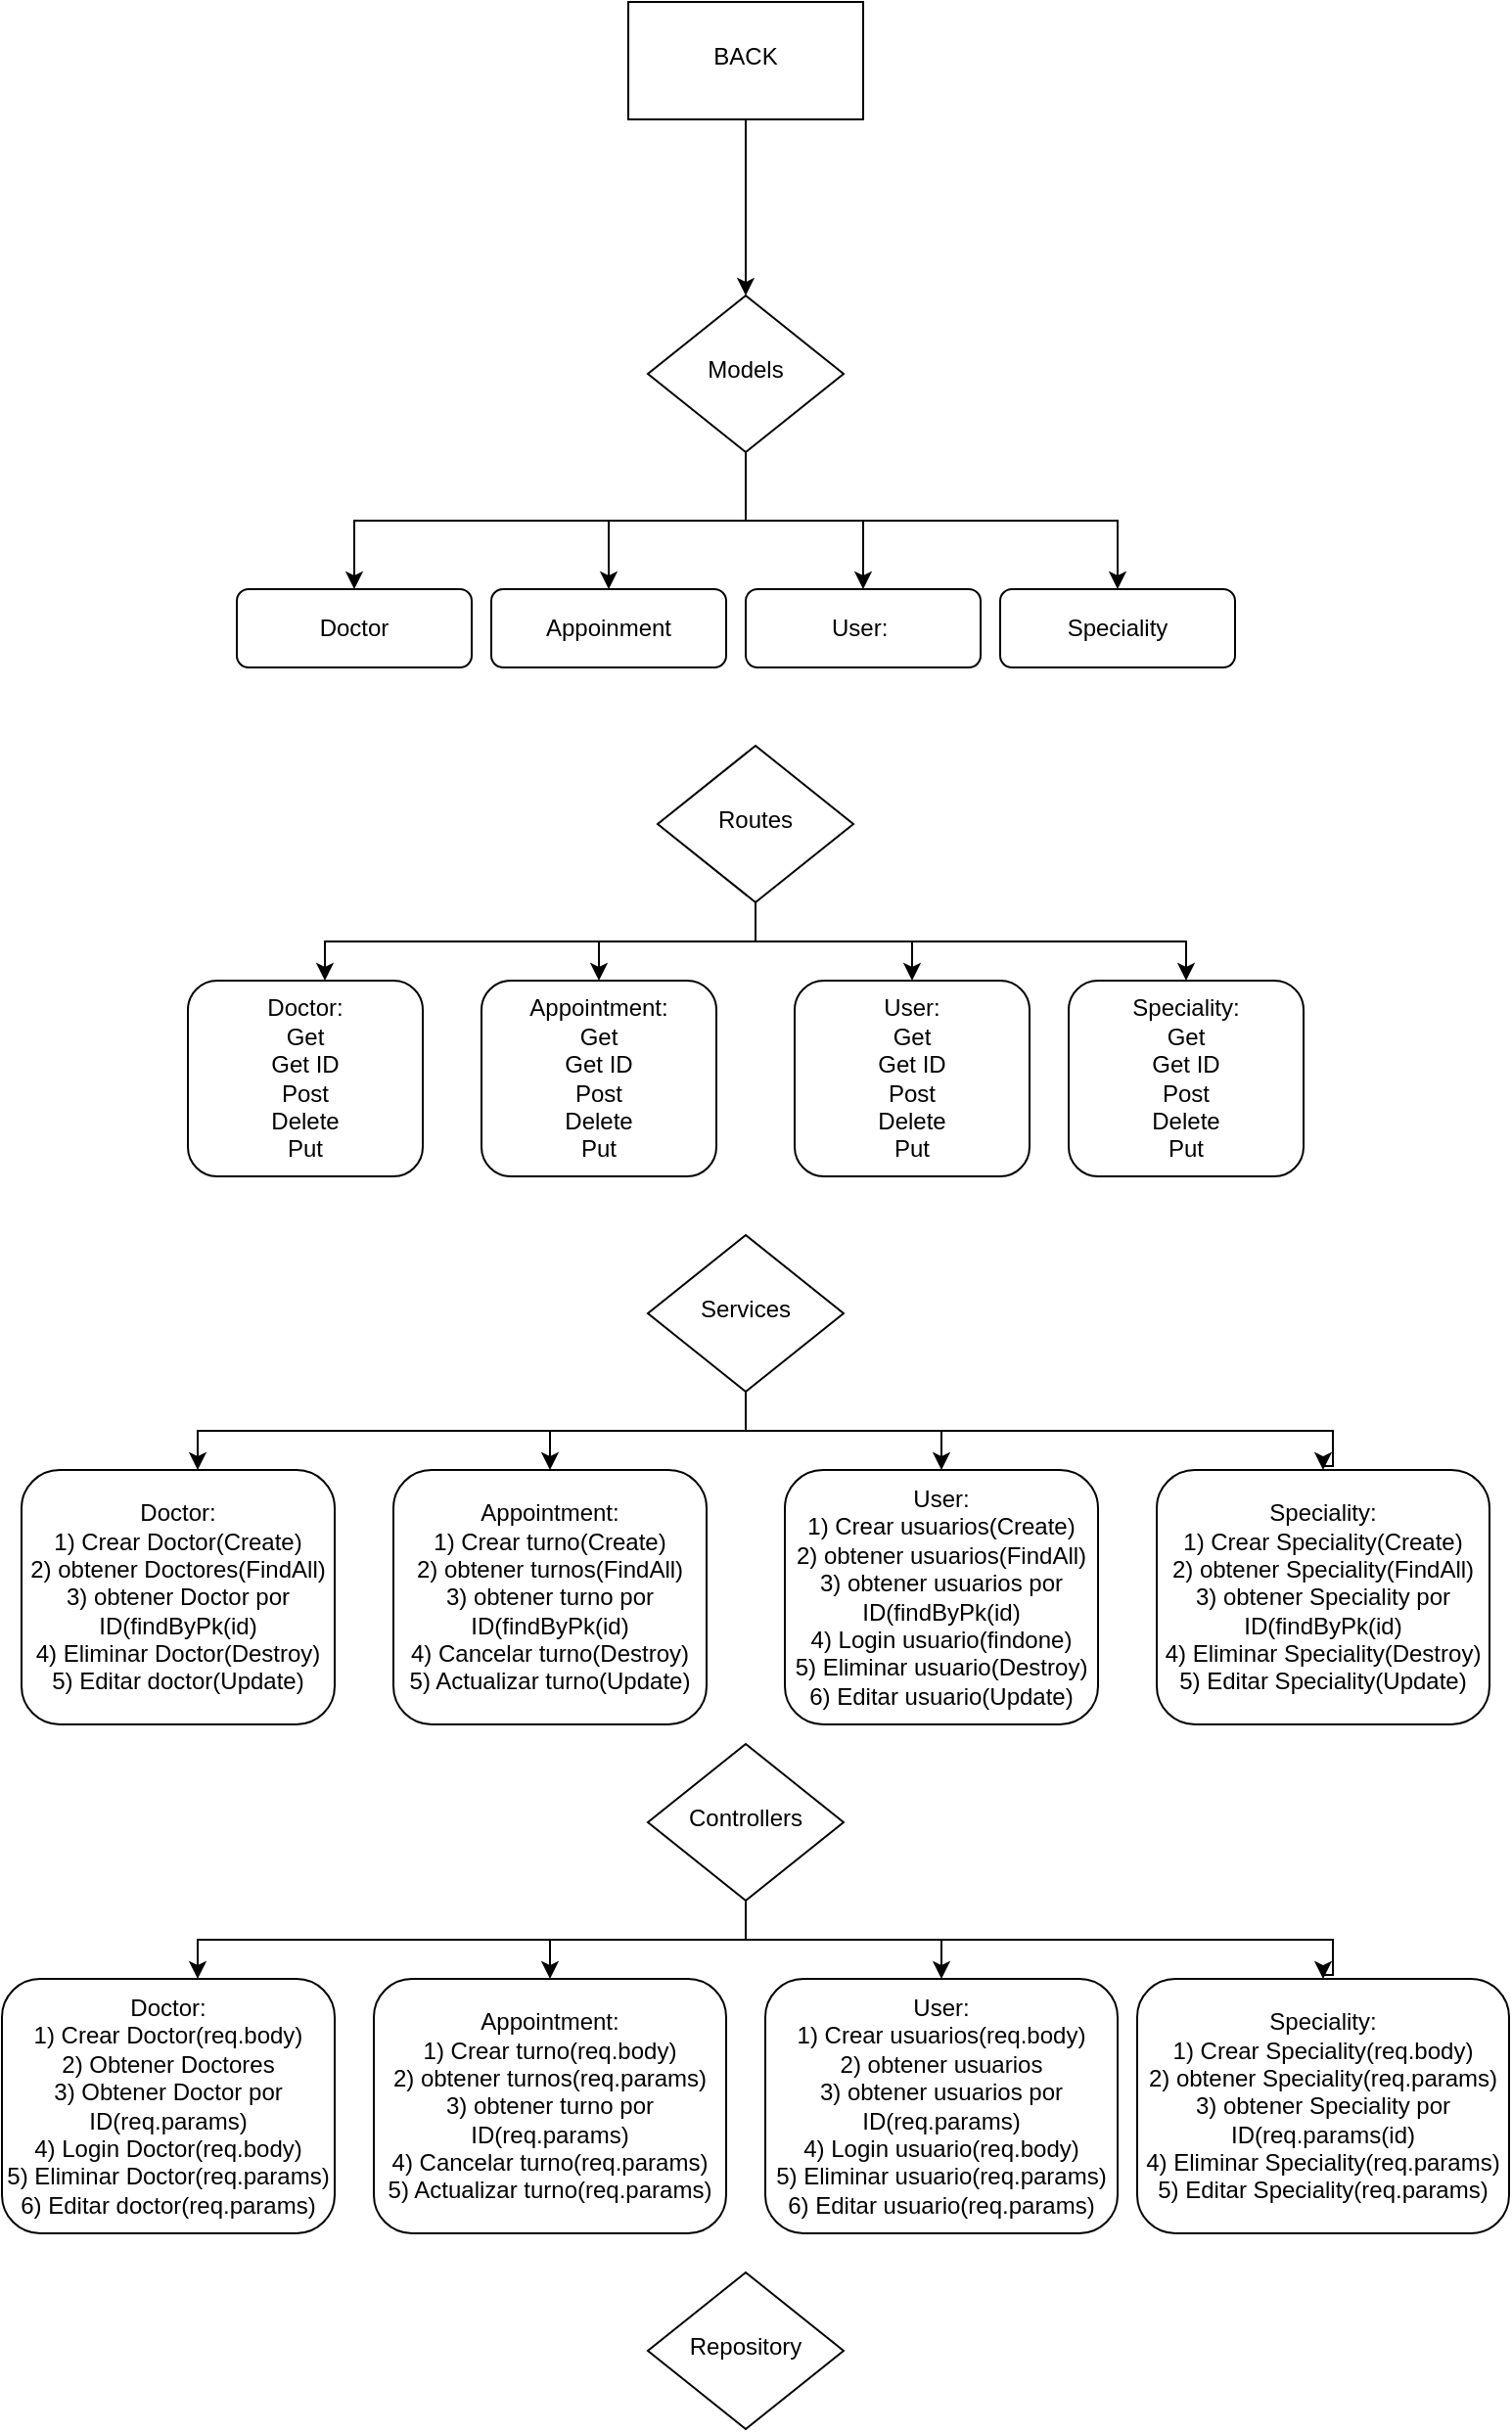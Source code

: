 <mxfile version="24.2.8" type="github">
  <diagram id="C5RBs43oDa-KdzZeNtuy" name="Page-1">
    <mxGraphModel dx="880" dy="1637" grid="1" gridSize="10" guides="1" tooltips="1" connect="1" arrows="1" fold="1" page="1" pageScale="1" pageWidth="827" pageHeight="1169" math="0" shadow="0">
      <root>
        <mxCell id="WIyWlLk6GJQsqaUBKTNV-0" />
        <mxCell id="WIyWlLk6GJQsqaUBKTNV-1" parent="WIyWlLk6GJQsqaUBKTNV-0" />
        <mxCell id="WIyWlLk6GJQsqaUBKTNV-3" value="Appoinment" style="rounded=1;whiteSpace=wrap;html=1;fontSize=12;glass=0;strokeWidth=1;shadow=0;" parent="WIyWlLk6GJQsqaUBKTNV-1" vertex="1">
          <mxGeometry x="270" y="170" width="120" height="40" as="geometry" />
        </mxCell>
        <mxCell id="VbyRztVG5FkuEBrkz8MD-3" style="edgeStyle=orthogonalEdgeStyle;rounded=0;orthogonalLoop=1;jettySize=auto;html=1;entryX=0.5;entryY=0;entryDx=0;entryDy=0;" edge="1" parent="WIyWlLk6GJQsqaUBKTNV-1" source="WIyWlLk6GJQsqaUBKTNV-6" target="WIyWlLk6GJQsqaUBKTNV-3">
          <mxGeometry relative="1" as="geometry" />
        </mxCell>
        <mxCell id="VbyRztVG5FkuEBrkz8MD-8" style="edgeStyle=orthogonalEdgeStyle;rounded=0;orthogonalLoop=1;jettySize=auto;html=1;" edge="1" parent="WIyWlLk6GJQsqaUBKTNV-1" source="WIyWlLk6GJQsqaUBKTNV-6" target="WIyWlLk6GJQsqaUBKTNV-11">
          <mxGeometry relative="1" as="geometry" />
        </mxCell>
        <mxCell id="VbyRztVG5FkuEBrkz8MD-11" style="edgeStyle=orthogonalEdgeStyle;rounded=0;orthogonalLoop=1;jettySize=auto;html=1;" edge="1" parent="WIyWlLk6GJQsqaUBKTNV-1" source="WIyWlLk6GJQsqaUBKTNV-6" target="VbyRztVG5FkuEBrkz8MD-6">
          <mxGeometry relative="1" as="geometry">
            <Array as="points">
              <mxPoint x="400" y="135" />
              <mxPoint x="590" y="135" />
            </Array>
          </mxGeometry>
        </mxCell>
        <mxCell id="WIyWlLk6GJQsqaUBKTNV-6" value="Models" style="rhombus;whiteSpace=wrap;html=1;shadow=0;fontFamily=Helvetica;fontSize=12;align=center;strokeWidth=1;spacing=6;spacingTop=-4;" parent="WIyWlLk6GJQsqaUBKTNV-1" vertex="1">
          <mxGeometry x="350" y="20" width="100" height="80" as="geometry" />
        </mxCell>
        <mxCell id="WIyWlLk6GJQsqaUBKTNV-7" value="Doctor" style="rounded=1;whiteSpace=wrap;html=1;fontSize=12;glass=0;strokeWidth=1;shadow=0;" parent="WIyWlLk6GJQsqaUBKTNV-1" vertex="1">
          <mxGeometry x="140" y="170" width="120" height="40" as="geometry" />
        </mxCell>
        <mxCell id="WIyWlLk6GJQsqaUBKTNV-11" value="User:&amp;nbsp;" style="rounded=1;whiteSpace=wrap;html=1;fontSize=12;glass=0;strokeWidth=1;shadow=0;" parent="WIyWlLk6GJQsqaUBKTNV-1" vertex="1">
          <mxGeometry x="400" y="170" width="120" height="40" as="geometry" />
        </mxCell>
        <mxCell id="VbyRztVG5FkuEBrkz8MD-6" value="Speciality" style="rounded=1;whiteSpace=wrap;html=1;fontSize=12;glass=0;strokeWidth=1;shadow=0;" vertex="1" parent="WIyWlLk6GJQsqaUBKTNV-1">
          <mxGeometry x="530" y="170" width="120" height="40" as="geometry" />
        </mxCell>
        <mxCell id="VbyRztVG5FkuEBrkz8MD-10" style="edgeStyle=orthogonalEdgeStyle;rounded=0;orthogonalLoop=1;jettySize=auto;html=1;" edge="1" parent="WIyWlLk6GJQsqaUBKTNV-1" source="WIyWlLk6GJQsqaUBKTNV-6" target="WIyWlLk6GJQsqaUBKTNV-7">
          <mxGeometry relative="1" as="geometry">
            <Array as="points">
              <mxPoint x="400" y="135" />
              <mxPoint x="200" y="135" />
            </Array>
          </mxGeometry>
        </mxCell>
        <mxCell id="VbyRztVG5FkuEBrkz8MD-16" style="edgeStyle=orthogonalEdgeStyle;rounded=0;orthogonalLoop=1;jettySize=auto;html=1;entryX=0.5;entryY=0;entryDx=0;entryDy=0;" edge="1" parent="WIyWlLk6GJQsqaUBKTNV-1" source="VbyRztVG5FkuEBrkz8MD-13" target="VbyRztVG5FkuEBrkz8MD-14">
          <mxGeometry relative="1" as="geometry" />
        </mxCell>
        <mxCell id="VbyRztVG5FkuEBrkz8MD-18" style="edgeStyle=orthogonalEdgeStyle;rounded=0;orthogonalLoop=1;jettySize=auto;html=1;" edge="1" parent="WIyWlLk6GJQsqaUBKTNV-1" source="VbyRztVG5FkuEBrkz8MD-13" target="VbyRztVG5FkuEBrkz8MD-17">
          <mxGeometry relative="1" as="geometry" />
        </mxCell>
        <mxCell id="VbyRztVG5FkuEBrkz8MD-13" value="Routes" style="rhombus;whiteSpace=wrap;html=1;shadow=0;fontFamily=Helvetica;fontSize=12;align=center;strokeWidth=1;spacing=6;spacingTop=-4;" vertex="1" parent="WIyWlLk6GJQsqaUBKTNV-1">
          <mxGeometry x="355" y="250" width="100" height="80" as="geometry" />
        </mxCell>
        <mxCell id="VbyRztVG5FkuEBrkz8MD-14" value="User:&lt;div&gt;Get&lt;/div&gt;&lt;div&gt;Get ID&lt;/div&gt;&lt;div&gt;Post&lt;/div&gt;&lt;div&gt;Delete&lt;/div&gt;&lt;div&gt;Put&lt;/div&gt;" style="rounded=1;whiteSpace=wrap;html=1;fontSize=12;glass=0;strokeWidth=1;shadow=0;" vertex="1" parent="WIyWlLk6GJQsqaUBKTNV-1">
          <mxGeometry x="425" y="370" width="120" height="100" as="geometry" />
        </mxCell>
        <mxCell id="VbyRztVG5FkuEBrkz8MD-17" value="Appointment:&lt;div&gt;Get&lt;/div&gt;&lt;div&gt;Get ID&lt;/div&gt;&lt;div&gt;Post&lt;/div&gt;&lt;div&gt;Delete&lt;/div&gt;&lt;div&gt;Put&lt;/div&gt;" style="rounded=1;whiteSpace=wrap;html=1;fontSize=12;glass=0;strokeWidth=1;shadow=0;" vertex="1" parent="WIyWlLk6GJQsqaUBKTNV-1">
          <mxGeometry x="265" y="370" width="120" height="100" as="geometry" />
        </mxCell>
        <mxCell id="VbyRztVG5FkuEBrkz8MD-19" value="Doctor:&lt;div&gt;Get&lt;/div&gt;&lt;div&gt;Get ID&lt;/div&gt;&lt;div&gt;Post&lt;/div&gt;&lt;div&gt;Delete&lt;/div&gt;&lt;div&gt;Put&lt;/div&gt;" style="rounded=1;whiteSpace=wrap;html=1;fontSize=12;glass=0;strokeWidth=1;shadow=0;" vertex="1" parent="WIyWlLk6GJQsqaUBKTNV-1">
          <mxGeometry x="115" y="370" width="120" height="100" as="geometry" />
        </mxCell>
        <mxCell id="VbyRztVG5FkuEBrkz8MD-20" value="Speciality:&lt;div&gt;&lt;span style=&quot;background-color: initial;&quot;&gt;Get&lt;/span&gt;&lt;br&gt;&lt;/div&gt;&lt;div&gt;Get ID&lt;/div&gt;&lt;div&gt;Post&lt;/div&gt;&lt;div&gt;Delete&lt;/div&gt;&lt;div&gt;Put&lt;/div&gt;" style="rounded=1;whiteSpace=wrap;html=1;fontSize=12;glass=0;strokeWidth=1;shadow=0;" vertex="1" parent="WIyWlLk6GJQsqaUBKTNV-1">
          <mxGeometry x="565" y="370" width="120" height="100" as="geometry" />
        </mxCell>
        <mxCell id="VbyRztVG5FkuEBrkz8MD-21" style="edgeStyle=orthogonalEdgeStyle;rounded=0;orthogonalLoop=1;jettySize=auto;html=1;" edge="1" parent="WIyWlLk6GJQsqaUBKTNV-1" source="VbyRztVG5FkuEBrkz8MD-13" target="VbyRztVG5FkuEBrkz8MD-20">
          <mxGeometry relative="1" as="geometry">
            <Array as="points">
              <mxPoint x="405" y="350" />
              <mxPoint x="625" y="350" />
            </Array>
          </mxGeometry>
        </mxCell>
        <mxCell id="VbyRztVG5FkuEBrkz8MD-22" style="edgeStyle=orthogonalEdgeStyle;rounded=0;orthogonalLoop=1;jettySize=auto;html=1;" edge="1" parent="WIyWlLk6GJQsqaUBKTNV-1" source="VbyRztVG5FkuEBrkz8MD-13" target="VbyRztVG5FkuEBrkz8MD-19">
          <mxGeometry relative="1" as="geometry">
            <Array as="points">
              <mxPoint x="405" y="350" />
              <mxPoint x="185" y="350" />
            </Array>
          </mxGeometry>
        </mxCell>
        <mxCell id="VbyRztVG5FkuEBrkz8MD-25" style="edgeStyle=orthogonalEdgeStyle;rounded=0;orthogonalLoop=1;jettySize=auto;html=1;entryX=0.5;entryY=0;entryDx=0;entryDy=0;" edge="1" parent="WIyWlLk6GJQsqaUBKTNV-1" source="VbyRztVG5FkuEBrkz8MD-23" target="VbyRztVG5FkuEBrkz8MD-24">
          <mxGeometry relative="1" as="geometry" />
        </mxCell>
        <mxCell id="VbyRztVG5FkuEBrkz8MD-27" style="edgeStyle=orthogonalEdgeStyle;rounded=0;orthogonalLoop=1;jettySize=auto;html=1;entryX=0.5;entryY=0;entryDx=0;entryDy=0;" edge="1" parent="WIyWlLk6GJQsqaUBKTNV-1" source="VbyRztVG5FkuEBrkz8MD-23" target="VbyRztVG5FkuEBrkz8MD-26">
          <mxGeometry relative="1" as="geometry" />
        </mxCell>
        <mxCell id="VbyRztVG5FkuEBrkz8MD-33" style="edgeStyle=orthogonalEdgeStyle;rounded=0;orthogonalLoop=1;jettySize=auto;html=1;" edge="1" parent="WIyWlLk6GJQsqaUBKTNV-1" source="VbyRztVG5FkuEBrkz8MD-23" target="VbyRztVG5FkuEBrkz8MD-28">
          <mxGeometry relative="1" as="geometry">
            <Array as="points">
              <mxPoint x="400" y="600" />
              <mxPoint x="120" y="600" />
            </Array>
          </mxGeometry>
        </mxCell>
        <mxCell id="VbyRztVG5FkuEBrkz8MD-23" value="Services" style="rhombus;whiteSpace=wrap;html=1;shadow=0;fontFamily=Helvetica;fontSize=12;align=center;strokeWidth=1;spacing=6;spacingTop=-4;" vertex="1" parent="WIyWlLk6GJQsqaUBKTNV-1">
          <mxGeometry x="350" y="500" width="100" height="80" as="geometry" />
        </mxCell>
        <mxCell id="VbyRztVG5FkuEBrkz8MD-24" value="User:&lt;div&gt;1) Crear usuarios(Create)&lt;/div&gt;&lt;div&gt;2) obtener usuarios(FindAll)&lt;/div&gt;&lt;div&gt;3) obtener usuarios por ID(findByPk(id)&lt;/div&gt;&lt;div&gt;4) Login usuario(findone)&lt;/div&gt;&lt;div&gt;5) Eliminar usuario(Destroy)&lt;/div&gt;&lt;div&gt;6) Editar usuario(Update)&lt;/div&gt;" style="rounded=1;whiteSpace=wrap;html=1;fontSize=12;glass=0;strokeWidth=1;shadow=0;" vertex="1" parent="WIyWlLk6GJQsqaUBKTNV-1">
          <mxGeometry x="420" y="620" width="160" height="130" as="geometry" />
        </mxCell>
        <mxCell id="VbyRztVG5FkuEBrkz8MD-26" value="Appointment:&lt;div&gt;1) Crear turno(Create)&lt;/div&gt;&lt;div&gt;2) obtener turnos(FindAll)&lt;/div&gt;&lt;div&gt;3) obtener turno por ID(findByPk(id)&lt;/div&gt;&lt;div&gt;&lt;span style=&quot;background-color: initial;&quot;&gt;4) Cancelar turno(Destroy)&lt;/span&gt;&lt;br&gt;&lt;/div&gt;&lt;div&gt;5) Actualizar turno(Update)&lt;/div&gt;" style="rounded=1;whiteSpace=wrap;html=1;fontSize=12;glass=0;strokeWidth=1;shadow=0;" vertex="1" parent="WIyWlLk6GJQsqaUBKTNV-1">
          <mxGeometry x="220" y="620" width="160" height="130" as="geometry" />
        </mxCell>
        <mxCell id="VbyRztVG5FkuEBrkz8MD-28" value="Doctor:&lt;div&gt;1) Crear Doctor(Create)&lt;/div&gt;&lt;div&gt;2) obtener Doctores(FindAll)&lt;/div&gt;&lt;div&gt;3) obtener Doctor por ID(findByPk(id)&lt;/div&gt;&lt;div&gt;4) Eliminar Doctor(Destroy)&lt;/div&gt;&lt;div&gt;5) Editar doctor(Update)&lt;/div&gt;" style="rounded=1;whiteSpace=wrap;html=1;fontSize=12;glass=0;strokeWidth=1;shadow=0;" vertex="1" parent="WIyWlLk6GJQsqaUBKTNV-1">
          <mxGeometry x="30" y="620" width="160" height="130" as="geometry" />
        </mxCell>
        <mxCell id="VbyRztVG5FkuEBrkz8MD-30" value="Speciality:&lt;div&gt;1) Crear Speciality(Create)&lt;/div&gt;&lt;div&gt;2) obtener Speciality(FindAll)&lt;/div&gt;&lt;div&gt;3) obtener Speciality por ID(findByPk(id)&lt;/div&gt;&lt;div&gt;4) Eliminar Speciality(Destroy)&lt;/div&gt;&lt;div&gt;5) Editar Speciality(Update)&lt;/div&gt;" style="rounded=1;whiteSpace=wrap;html=1;fontSize=12;glass=0;strokeWidth=1;shadow=0;" vertex="1" parent="WIyWlLk6GJQsqaUBKTNV-1">
          <mxGeometry x="610" y="620" width="170" height="130" as="geometry" />
        </mxCell>
        <mxCell id="VbyRztVG5FkuEBrkz8MD-34" style="edgeStyle=orthogonalEdgeStyle;rounded=0;orthogonalLoop=1;jettySize=auto;html=1;" edge="1" parent="WIyWlLk6GJQsqaUBKTNV-1" source="VbyRztVG5FkuEBrkz8MD-23" target="VbyRztVG5FkuEBrkz8MD-30">
          <mxGeometry relative="1" as="geometry">
            <Array as="points">
              <mxPoint x="400" y="600" />
              <mxPoint x="700" y="600" />
              <mxPoint x="700" y="618" />
              <mxPoint x="695" y="618" />
            </Array>
          </mxGeometry>
        </mxCell>
        <mxCell id="VbyRztVG5FkuEBrkz8MD-51" style="edgeStyle=orthogonalEdgeStyle;rounded=0;orthogonalLoop=1;jettySize=auto;html=1;entryX=0.5;entryY=0;entryDx=0;entryDy=0;" edge="1" parent="WIyWlLk6GJQsqaUBKTNV-1" source="VbyRztVG5FkuEBrkz8MD-54" target="VbyRztVG5FkuEBrkz8MD-55">
          <mxGeometry relative="1" as="geometry" />
        </mxCell>
        <mxCell id="VbyRztVG5FkuEBrkz8MD-52" style="edgeStyle=orthogonalEdgeStyle;rounded=0;orthogonalLoop=1;jettySize=auto;html=1;entryX=0.5;entryY=0;entryDx=0;entryDy=0;" edge="1" parent="WIyWlLk6GJQsqaUBKTNV-1" source="VbyRztVG5FkuEBrkz8MD-54" target="VbyRztVG5FkuEBrkz8MD-56">
          <mxGeometry relative="1" as="geometry" />
        </mxCell>
        <mxCell id="VbyRztVG5FkuEBrkz8MD-53" style="edgeStyle=orthogonalEdgeStyle;rounded=0;orthogonalLoop=1;jettySize=auto;html=1;" edge="1" parent="WIyWlLk6GJQsqaUBKTNV-1" source="VbyRztVG5FkuEBrkz8MD-54" target="VbyRztVG5FkuEBrkz8MD-57">
          <mxGeometry relative="1" as="geometry">
            <Array as="points">
              <mxPoint x="400" y="860" />
              <mxPoint x="120" y="860" />
            </Array>
          </mxGeometry>
        </mxCell>
        <mxCell id="VbyRztVG5FkuEBrkz8MD-54" value="Controllers" style="rhombus;whiteSpace=wrap;html=1;shadow=0;fontFamily=Helvetica;fontSize=12;align=center;strokeWidth=1;spacing=6;spacingTop=-4;" vertex="1" parent="WIyWlLk6GJQsqaUBKTNV-1">
          <mxGeometry x="350" y="760" width="100" height="80" as="geometry" />
        </mxCell>
        <mxCell id="VbyRztVG5FkuEBrkz8MD-55" value="User:&lt;div&gt;1) Crear usuarios(req.body)&lt;/div&gt;&lt;div&gt;2) obtener usuarios&lt;/div&gt;&lt;div&gt;3) obtener usuarios por ID(req.params)&lt;/div&gt;&lt;div&gt;4) Login usuario(req.body)&lt;/div&gt;&lt;div&gt;5) Eliminar usuario(req.params)&lt;/div&gt;&lt;div&gt;6) Editar usuario(req.params)&lt;/div&gt;" style="rounded=1;whiteSpace=wrap;html=1;fontSize=12;glass=0;strokeWidth=1;shadow=0;" vertex="1" parent="WIyWlLk6GJQsqaUBKTNV-1">
          <mxGeometry x="410" y="880" width="180" height="130" as="geometry" />
        </mxCell>
        <mxCell id="VbyRztVG5FkuEBrkz8MD-56" value="Appointment:&lt;div&gt;1) Crear turno(req.body)&lt;/div&gt;&lt;div&gt;2) obtener turnos(req.params)&lt;/div&gt;&lt;div&gt;3) obtener turno por ID(req.params)&lt;/div&gt;&lt;div&gt;&lt;span style=&quot;background-color: initial;&quot;&gt;4) Cancelar turno(&lt;/span&gt;req.params&lt;span style=&quot;background-color: initial;&quot;&gt;)&lt;/span&gt;&lt;br&gt;&lt;/div&gt;&lt;div&gt;5) Actualizar turno(req.params)&lt;/div&gt;" style="rounded=1;whiteSpace=wrap;html=1;fontSize=12;glass=0;strokeWidth=1;shadow=0;" vertex="1" parent="WIyWlLk6GJQsqaUBKTNV-1">
          <mxGeometry x="210" y="880" width="180" height="130" as="geometry" />
        </mxCell>
        <mxCell id="VbyRztVG5FkuEBrkz8MD-57" value="Doctor:&lt;div&gt;1) Crear Doctor(req.body)&lt;/div&gt;&lt;div&gt;2) Obtener Doctores&lt;/div&gt;&lt;div&gt;3) Obtener Doctor por ID(req.params)&lt;/div&gt;&lt;div&gt;4) Login Doctor(req.body)&lt;/div&gt;&lt;div&gt;5) Eliminar Doctor(req.params)&lt;/div&gt;&lt;div&gt;6) Editar doctor(req.params)&lt;/div&gt;" style="rounded=1;whiteSpace=wrap;html=1;fontSize=12;glass=0;strokeWidth=1;shadow=0;" vertex="1" parent="WIyWlLk6GJQsqaUBKTNV-1">
          <mxGeometry x="20" y="880" width="170" height="130" as="geometry" />
        </mxCell>
        <mxCell id="VbyRztVG5FkuEBrkz8MD-58" value="Speciality:&lt;div&gt;1) Crear Speciality(req.body)&lt;/div&gt;&lt;div&gt;2) obtener Speciality(req.params)&lt;/div&gt;&lt;div&gt;3) obtener Speciality por ID(req.params(id)&lt;/div&gt;&lt;div&gt;4) Eliminar Speciality(req.params)&lt;/div&gt;&lt;div&gt;5) Editar Speciality(req.params)&lt;/div&gt;" style="rounded=1;whiteSpace=wrap;html=1;fontSize=12;glass=0;strokeWidth=1;shadow=0;" vertex="1" parent="WIyWlLk6GJQsqaUBKTNV-1">
          <mxGeometry x="600" y="880" width="190" height="130" as="geometry" />
        </mxCell>
        <mxCell id="VbyRztVG5FkuEBrkz8MD-59" style="edgeStyle=orthogonalEdgeStyle;rounded=0;orthogonalLoop=1;jettySize=auto;html=1;" edge="1" parent="WIyWlLk6GJQsqaUBKTNV-1" source="VbyRztVG5FkuEBrkz8MD-54" target="VbyRztVG5FkuEBrkz8MD-58">
          <mxGeometry relative="1" as="geometry">
            <Array as="points">
              <mxPoint x="400" y="860" />
              <mxPoint x="700" y="860" />
              <mxPoint x="700" y="878" />
              <mxPoint x="695" y="878" />
            </Array>
          </mxGeometry>
        </mxCell>
        <mxCell id="VbyRztVG5FkuEBrkz8MD-60" value="Repository" style="rhombus;whiteSpace=wrap;html=1;shadow=0;fontFamily=Helvetica;fontSize=12;align=center;strokeWidth=1;spacing=6;spacingTop=-4;" vertex="1" parent="WIyWlLk6GJQsqaUBKTNV-1">
          <mxGeometry x="350" y="1030" width="100" height="80" as="geometry" />
        </mxCell>
        <mxCell id="VbyRztVG5FkuEBrkz8MD-63" style="edgeStyle=orthogonalEdgeStyle;rounded=0;orthogonalLoop=1;jettySize=auto;html=1;" edge="1" parent="WIyWlLk6GJQsqaUBKTNV-1" source="VbyRztVG5FkuEBrkz8MD-61" target="WIyWlLk6GJQsqaUBKTNV-6">
          <mxGeometry relative="1" as="geometry" />
        </mxCell>
        <mxCell id="VbyRztVG5FkuEBrkz8MD-61" value="BACK" style="whiteSpace=wrap;html=1;shadow=0;strokeWidth=1;spacing=6;spacingTop=-4;" vertex="1" parent="WIyWlLk6GJQsqaUBKTNV-1">
          <mxGeometry x="340" y="-130" width="120" height="60" as="geometry" />
        </mxCell>
      </root>
    </mxGraphModel>
  </diagram>
</mxfile>
